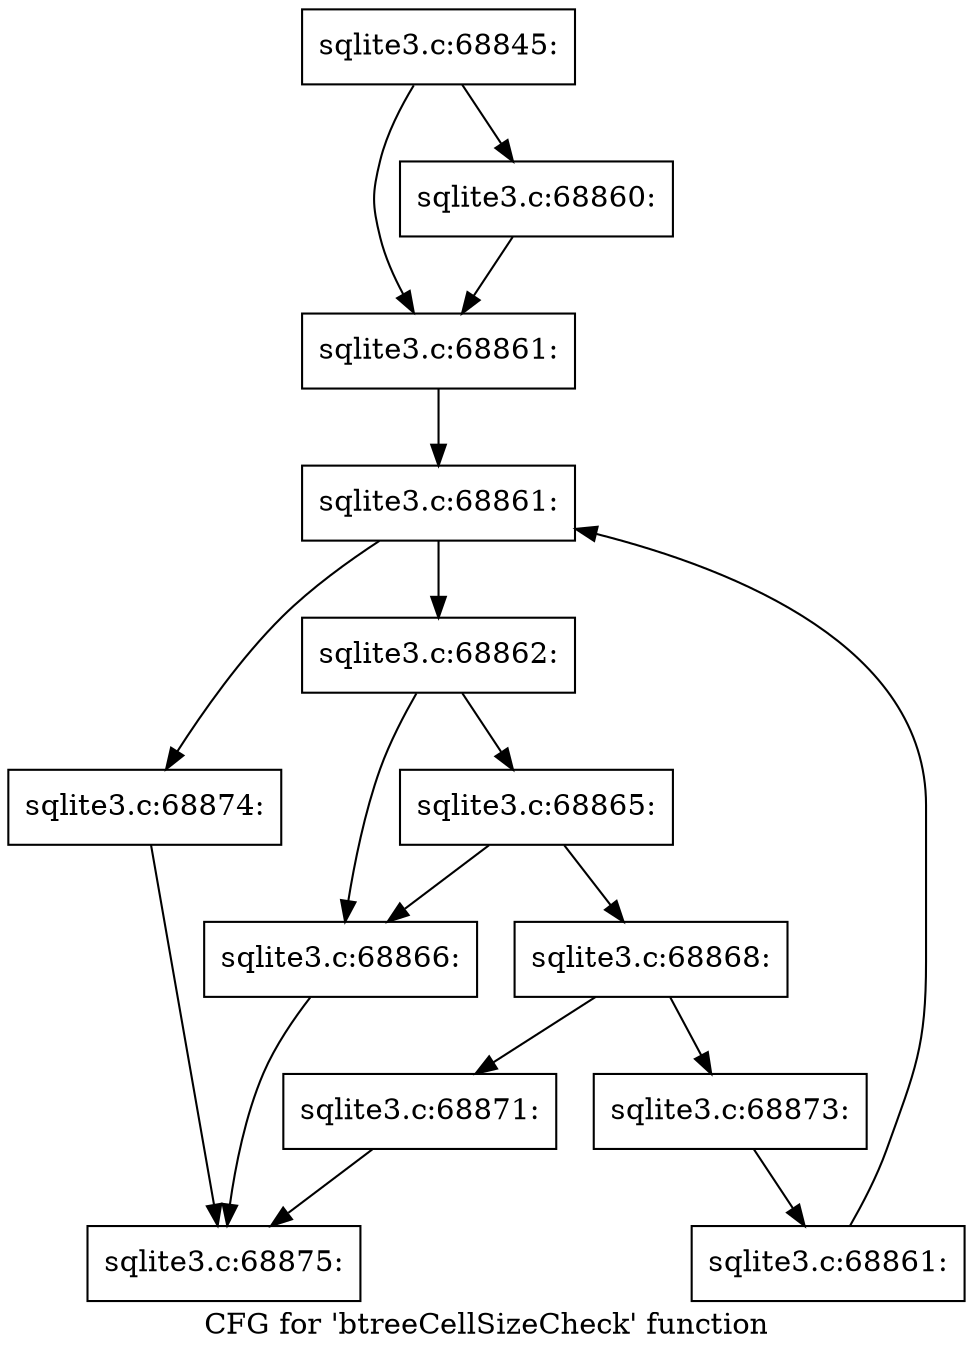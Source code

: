 digraph "CFG for 'btreeCellSizeCheck' function" {
	label="CFG for 'btreeCellSizeCheck' function";

	Node0x55c0f763c270 [shape=record,label="{sqlite3.c:68845:}"];
	Node0x55c0f763c270 -> Node0x55c0f7645290;
	Node0x55c0f763c270 -> Node0x55c0f7645240;
	Node0x55c0f7645240 [shape=record,label="{sqlite3.c:68860:}"];
	Node0x55c0f7645240 -> Node0x55c0f7645290;
	Node0x55c0f7645290 [shape=record,label="{sqlite3.c:68861:}"];
	Node0x55c0f7645290 -> Node0x55c0f7645a90;
	Node0x55c0f7645a90 [shape=record,label="{sqlite3.c:68861:}"];
	Node0x55c0f7645a90 -> Node0x55c0f7645cb0;
	Node0x55c0f7645a90 -> Node0x55c0f76458e0;
	Node0x55c0f7645cb0 [shape=record,label="{sqlite3.c:68862:}"];
	Node0x55c0f7645cb0 -> Node0x55c0f7646ed0;
	Node0x55c0f7645cb0 -> Node0x55c0f7646f70;
	Node0x55c0f7646f70 [shape=record,label="{sqlite3.c:68865:}"];
	Node0x55c0f7646f70 -> Node0x55c0f7646ed0;
	Node0x55c0f7646f70 -> Node0x55c0f7646f20;
	Node0x55c0f7646ed0 [shape=record,label="{sqlite3.c:68866:}"];
	Node0x55c0f7646ed0 -> Node0x55c0f763c360;
	Node0x55c0f7646f20 [shape=record,label="{sqlite3.c:68868:}"];
	Node0x55c0f7646f20 -> Node0x55c0f7648060;
	Node0x55c0f7646f20 -> Node0x55c0f76480b0;
	Node0x55c0f7648060 [shape=record,label="{sqlite3.c:68871:}"];
	Node0x55c0f7648060 -> Node0x55c0f763c360;
	Node0x55c0f76480b0 [shape=record,label="{sqlite3.c:68873:}"];
	Node0x55c0f76480b0 -> Node0x55c0f7645c20;
	Node0x55c0f7645c20 [shape=record,label="{sqlite3.c:68861:}"];
	Node0x55c0f7645c20 -> Node0x55c0f7645a90;
	Node0x55c0f76458e0 [shape=record,label="{sqlite3.c:68874:}"];
	Node0x55c0f76458e0 -> Node0x55c0f763c360;
	Node0x55c0f763c360 [shape=record,label="{sqlite3.c:68875:}"];
}
